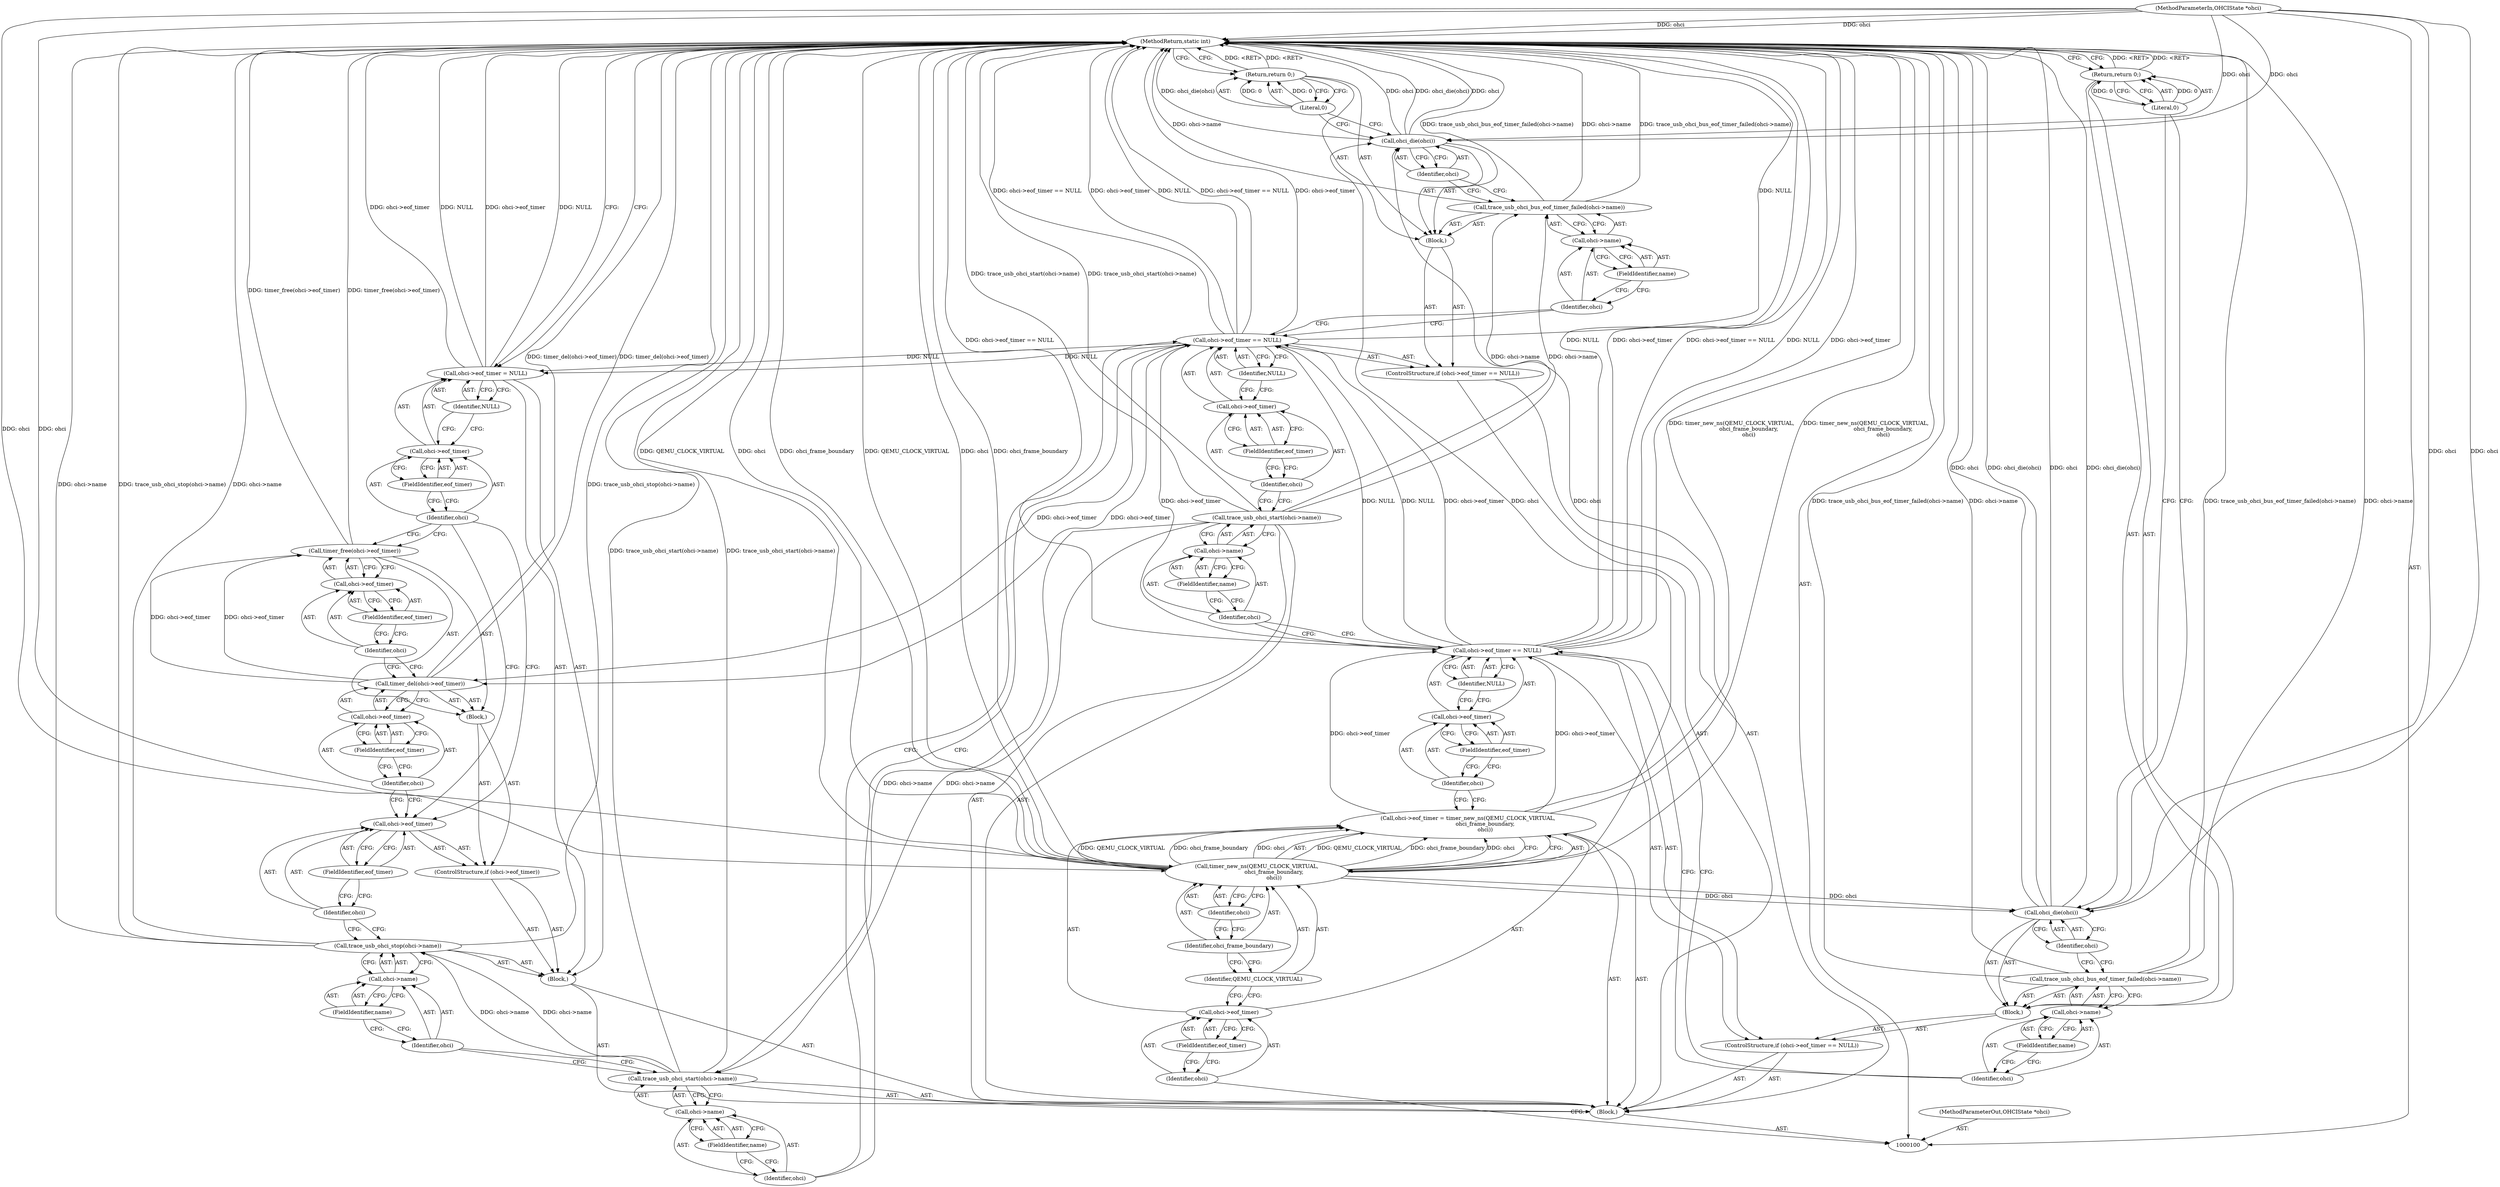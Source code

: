 digraph "1_qemu_fa1298c2d623522eda7b4f1f721fcb935abb7360" {
"1000172" [label="(MethodReturn,static int)"];
"1000101" [label="(MethodParameterIn,OHCIState *ohci)"];
"1000224" [label="(MethodParameterOut,OHCIState *ohci)"];
"1000127" [label="(Call,ohci->name)"];
"1000128" [label="(Identifier,ohci)"];
"1000129" [label="(FieldIdentifier,name)"];
"1000126" [label="(Call,trace_usb_ohci_start(ohci->name))"];
"1000134" [label="(FieldIdentifier,eof_timer)"];
"1000135" [label="(Identifier,NULL)"];
"1000136" [label="(Block,)"];
"1000130" [label="(ControlStructure,if (ohci->eof_timer == NULL))"];
"1000131" [label="(Call,ohci->eof_timer == NULL)"];
"1000132" [label="(Call,ohci->eof_timer)"];
"1000133" [label="(Identifier,ohci)"];
"1000138" [label="(Call,ohci->name)"];
"1000139" [label="(Identifier,ohci)"];
"1000140" [label="(FieldIdentifier,name)"];
"1000137" [label="(Call,trace_usb_ohci_bus_eof_timer_failed(ohci->name))"];
"1000142" [label="(Identifier,ohci)"];
"1000141" [label="(Call,ohci_die(ohci))"];
"1000144" [label="(Literal,0)"];
"1000143" [label="(Return,return 0;)"];
"1000102" [label="(Block,)"];
"1000146" [label="(Call,ohci->name)"];
"1000147" [label="(Identifier,ohci)"];
"1000148" [label="(FieldIdentifier,name)"];
"1000145" [label="(Call,trace_usb_ohci_start(ohci->name))"];
"1000149" [label="(Block,)"];
"1000151" [label="(Call,ohci->name)"];
"1000152" [label="(Identifier,ohci)"];
"1000153" [label="(FieldIdentifier,name)"];
"1000150" [label="(Call,trace_usb_ohci_stop(ohci->name))"];
"1000157" [label="(FieldIdentifier,eof_timer)"];
"1000158" [label="(Block,)"];
"1000154" [label="(ControlStructure,if (ohci->eof_timer))"];
"1000155" [label="(Call,ohci->eof_timer)"];
"1000156" [label="(Identifier,ohci)"];
"1000160" [label="(Call,ohci->eof_timer)"];
"1000161" [label="(Identifier,ohci)"];
"1000162" [label="(FieldIdentifier,eof_timer)"];
"1000159" [label="(Call,timer_del(ohci->eof_timer))"];
"1000164" [label="(Call,ohci->eof_timer)"];
"1000165" [label="(Identifier,ohci)"];
"1000166" [label="(FieldIdentifier,eof_timer)"];
"1000163" [label="(Call,timer_free(ohci->eof_timer))"];
"1000106" [label="(FieldIdentifier,eof_timer)"];
"1000107" [label="(Call,timer_new_ns(QEMU_CLOCK_VIRTUAL,\n                    ohci_frame_boundary,\n                    ohci))"];
"1000108" [label="(Identifier,QEMU_CLOCK_VIRTUAL)"];
"1000103" [label="(Call,ohci->eof_timer = timer_new_ns(QEMU_CLOCK_VIRTUAL,\n                    ohci_frame_boundary,\n                    ohci))"];
"1000104" [label="(Call,ohci->eof_timer)"];
"1000105" [label="(Identifier,ohci)"];
"1000170" [label="(FieldIdentifier,eof_timer)"];
"1000171" [label="(Identifier,NULL)"];
"1000167" [label="(Call,ohci->eof_timer = NULL)"];
"1000168" [label="(Call,ohci->eof_timer)"];
"1000169" [label="(Identifier,ohci)"];
"1000109" [label="(Identifier,ohci_frame_boundary)"];
"1000110" [label="(Identifier,ohci)"];
"1000115" [label="(FieldIdentifier,eof_timer)"];
"1000116" [label="(Identifier,NULL)"];
"1000117" [label="(Block,)"];
"1000111" [label="(ControlStructure,if (ohci->eof_timer == NULL))"];
"1000112" [label="(Call,ohci->eof_timer == NULL)"];
"1000113" [label="(Call,ohci->eof_timer)"];
"1000114" [label="(Identifier,ohci)"];
"1000119" [label="(Call,ohci->name)"];
"1000120" [label="(Identifier,ohci)"];
"1000121" [label="(FieldIdentifier,name)"];
"1000118" [label="(Call,trace_usb_ohci_bus_eof_timer_failed(ohci->name))"];
"1000123" [label="(Identifier,ohci)"];
"1000122" [label="(Call,ohci_die(ohci))"];
"1000125" [label="(Literal,0)"];
"1000124" [label="(Return,return 0;)"];
"1000172" -> "1000100"  [label="AST: "];
"1000172" -> "1000124"  [label="CFG: "];
"1000172" -> "1000143"  [label="CFG: "];
"1000172" -> "1000167"  [label="CFG: "];
"1000124" -> "1000172"  [label="DDG: <RET>"];
"1000159" -> "1000172"  [label="DDG: timer_del(ohci->eof_timer)"];
"1000141" -> "1000172"  [label="DDG: ohci"];
"1000141" -> "1000172"  [label="DDG: ohci_die(ohci)"];
"1000107" -> "1000172"  [label="DDG: QEMU_CLOCK_VIRTUAL"];
"1000107" -> "1000172"  [label="DDG: ohci"];
"1000107" -> "1000172"  [label="DDG: ohci_frame_boundary"];
"1000118" -> "1000172"  [label="DDG: trace_usb_ohci_bus_eof_timer_failed(ohci->name)"];
"1000118" -> "1000172"  [label="DDG: ohci->name"];
"1000112" -> "1000172"  [label="DDG: ohci->eof_timer == NULL"];
"1000112" -> "1000172"  [label="DDG: NULL"];
"1000112" -> "1000172"  [label="DDG: ohci->eof_timer"];
"1000150" -> "1000172"  [label="DDG: trace_usb_ohci_stop(ohci->name)"];
"1000150" -> "1000172"  [label="DDG: ohci->name"];
"1000137" -> "1000172"  [label="DDG: ohci->name"];
"1000137" -> "1000172"  [label="DDG: trace_usb_ohci_bus_eof_timer_failed(ohci->name)"];
"1000163" -> "1000172"  [label="DDG: timer_free(ohci->eof_timer)"];
"1000131" -> "1000172"  [label="DDG: ohci->eof_timer == NULL"];
"1000131" -> "1000172"  [label="DDG: ohci->eof_timer"];
"1000131" -> "1000172"  [label="DDG: NULL"];
"1000167" -> "1000172"  [label="DDG: ohci->eof_timer"];
"1000167" -> "1000172"  [label="DDG: NULL"];
"1000126" -> "1000172"  [label="DDG: trace_usb_ohci_start(ohci->name)"];
"1000103" -> "1000172"  [label="DDG: timer_new_ns(QEMU_CLOCK_VIRTUAL,\n                    ohci_frame_boundary,\n                    ohci)"];
"1000122" -> "1000172"  [label="DDG: ohci"];
"1000122" -> "1000172"  [label="DDG: ohci_die(ohci)"];
"1000101" -> "1000172"  [label="DDG: ohci"];
"1000145" -> "1000172"  [label="DDG: trace_usb_ohci_start(ohci->name)"];
"1000143" -> "1000172"  [label="DDG: <RET>"];
"1000101" -> "1000100"  [label="AST: "];
"1000101" -> "1000172"  [label="DDG: ohci"];
"1000101" -> "1000107"  [label="DDG: ohci"];
"1000101" -> "1000122"  [label="DDG: ohci"];
"1000101" -> "1000141"  [label="DDG: ohci"];
"1000224" -> "1000100"  [label="AST: "];
"1000127" -> "1000126"  [label="AST: "];
"1000127" -> "1000129"  [label="CFG: "];
"1000128" -> "1000127"  [label="AST: "];
"1000129" -> "1000127"  [label="AST: "];
"1000126" -> "1000127"  [label="CFG: "];
"1000128" -> "1000127"  [label="AST: "];
"1000128" -> "1000112"  [label="CFG: "];
"1000129" -> "1000128"  [label="CFG: "];
"1000129" -> "1000127"  [label="AST: "];
"1000129" -> "1000128"  [label="CFG: "];
"1000127" -> "1000129"  [label="CFG: "];
"1000126" -> "1000102"  [label="AST: "];
"1000126" -> "1000127"  [label="CFG: "];
"1000127" -> "1000126"  [label="AST: "];
"1000133" -> "1000126"  [label="CFG: "];
"1000126" -> "1000172"  [label="DDG: trace_usb_ohci_start(ohci->name)"];
"1000126" -> "1000137"  [label="DDG: ohci->name"];
"1000126" -> "1000145"  [label="DDG: ohci->name"];
"1000134" -> "1000132"  [label="AST: "];
"1000134" -> "1000133"  [label="CFG: "];
"1000132" -> "1000134"  [label="CFG: "];
"1000135" -> "1000131"  [label="AST: "];
"1000135" -> "1000132"  [label="CFG: "];
"1000131" -> "1000135"  [label="CFG: "];
"1000136" -> "1000130"  [label="AST: "];
"1000137" -> "1000136"  [label="AST: "];
"1000141" -> "1000136"  [label="AST: "];
"1000143" -> "1000136"  [label="AST: "];
"1000130" -> "1000102"  [label="AST: "];
"1000131" -> "1000130"  [label="AST: "];
"1000136" -> "1000130"  [label="AST: "];
"1000131" -> "1000130"  [label="AST: "];
"1000131" -> "1000135"  [label="CFG: "];
"1000132" -> "1000131"  [label="AST: "];
"1000135" -> "1000131"  [label="AST: "];
"1000139" -> "1000131"  [label="CFG: "];
"1000147" -> "1000131"  [label="CFG: "];
"1000131" -> "1000172"  [label="DDG: ohci->eof_timer == NULL"];
"1000131" -> "1000172"  [label="DDG: ohci->eof_timer"];
"1000131" -> "1000172"  [label="DDG: NULL"];
"1000112" -> "1000131"  [label="DDG: ohci->eof_timer"];
"1000112" -> "1000131"  [label="DDG: NULL"];
"1000131" -> "1000159"  [label="DDG: ohci->eof_timer"];
"1000131" -> "1000167"  [label="DDG: NULL"];
"1000132" -> "1000131"  [label="AST: "];
"1000132" -> "1000134"  [label="CFG: "];
"1000133" -> "1000132"  [label="AST: "];
"1000134" -> "1000132"  [label="AST: "];
"1000135" -> "1000132"  [label="CFG: "];
"1000133" -> "1000132"  [label="AST: "];
"1000133" -> "1000126"  [label="CFG: "];
"1000134" -> "1000133"  [label="CFG: "];
"1000138" -> "1000137"  [label="AST: "];
"1000138" -> "1000140"  [label="CFG: "];
"1000139" -> "1000138"  [label="AST: "];
"1000140" -> "1000138"  [label="AST: "];
"1000137" -> "1000138"  [label="CFG: "];
"1000139" -> "1000138"  [label="AST: "];
"1000139" -> "1000131"  [label="CFG: "];
"1000140" -> "1000139"  [label="CFG: "];
"1000140" -> "1000138"  [label="AST: "];
"1000140" -> "1000139"  [label="CFG: "];
"1000138" -> "1000140"  [label="CFG: "];
"1000137" -> "1000136"  [label="AST: "];
"1000137" -> "1000138"  [label="CFG: "];
"1000138" -> "1000137"  [label="AST: "];
"1000142" -> "1000137"  [label="CFG: "];
"1000137" -> "1000172"  [label="DDG: ohci->name"];
"1000137" -> "1000172"  [label="DDG: trace_usb_ohci_bus_eof_timer_failed(ohci->name)"];
"1000126" -> "1000137"  [label="DDG: ohci->name"];
"1000142" -> "1000141"  [label="AST: "];
"1000142" -> "1000137"  [label="CFG: "];
"1000141" -> "1000142"  [label="CFG: "];
"1000141" -> "1000136"  [label="AST: "];
"1000141" -> "1000142"  [label="CFG: "];
"1000142" -> "1000141"  [label="AST: "];
"1000144" -> "1000141"  [label="CFG: "];
"1000141" -> "1000172"  [label="DDG: ohci"];
"1000141" -> "1000172"  [label="DDG: ohci_die(ohci)"];
"1000107" -> "1000141"  [label="DDG: ohci"];
"1000101" -> "1000141"  [label="DDG: ohci"];
"1000144" -> "1000143"  [label="AST: "];
"1000144" -> "1000141"  [label="CFG: "];
"1000143" -> "1000144"  [label="CFG: "];
"1000144" -> "1000143"  [label="DDG: 0"];
"1000143" -> "1000136"  [label="AST: "];
"1000143" -> "1000144"  [label="CFG: "];
"1000144" -> "1000143"  [label="AST: "];
"1000172" -> "1000143"  [label="CFG: "];
"1000143" -> "1000172"  [label="DDG: <RET>"];
"1000144" -> "1000143"  [label="DDG: 0"];
"1000102" -> "1000100"  [label="AST: "];
"1000103" -> "1000102"  [label="AST: "];
"1000111" -> "1000102"  [label="AST: "];
"1000126" -> "1000102"  [label="AST: "];
"1000130" -> "1000102"  [label="AST: "];
"1000145" -> "1000102"  [label="AST: "];
"1000149" -> "1000102"  [label="AST: "];
"1000146" -> "1000145"  [label="AST: "];
"1000146" -> "1000148"  [label="CFG: "];
"1000147" -> "1000146"  [label="AST: "];
"1000148" -> "1000146"  [label="AST: "];
"1000145" -> "1000146"  [label="CFG: "];
"1000147" -> "1000146"  [label="AST: "];
"1000147" -> "1000131"  [label="CFG: "];
"1000148" -> "1000147"  [label="CFG: "];
"1000148" -> "1000146"  [label="AST: "];
"1000148" -> "1000147"  [label="CFG: "];
"1000146" -> "1000148"  [label="CFG: "];
"1000145" -> "1000102"  [label="AST: "];
"1000145" -> "1000146"  [label="CFG: "];
"1000146" -> "1000145"  [label="AST: "];
"1000152" -> "1000145"  [label="CFG: "];
"1000145" -> "1000172"  [label="DDG: trace_usb_ohci_start(ohci->name)"];
"1000126" -> "1000145"  [label="DDG: ohci->name"];
"1000145" -> "1000150"  [label="DDG: ohci->name"];
"1000149" -> "1000102"  [label="AST: "];
"1000150" -> "1000149"  [label="AST: "];
"1000154" -> "1000149"  [label="AST: "];
"1000167" -> "1000149"  [label="AST: "];
"1000151" -> "1000150"  [label="AST: "];
"1000151" -> "1000153"  [label="CFG: "];
"1000152" -> "1000151"  [label="AST: "];
"1000153" -> "1000151"  [label="AST: "];
"1000150" -> "1000151"  [label="CFG: "];
"1000152" -> "1000151"  [label="AST: "];
"1000152" -> "1000145"  [label="CFG: "];
"1000153" -> "1000152"  [label="CFG: "];
"1000153" -> "1000151"  [label="AST: "];
"1000153" -> "1000152"  [label="CFG: "];
"1000151" -> "1000153"  [label="CFG: "];
"1000150" -> "1000149"  [label="AST: "];
"1000150" -> "1000151"  [label="CFG: "];
"1000151" -> "1000150"  [label="AST: "];
"1000156" -> "1000150"  [label="CFG: "];
"1000150" -> "1000172"  [label="DDG: trace_usb_ohci_stop(ohci->name)"];
"1000150" -> "1000172"  [label="DDG: ohci->name"];
"1000145" -> "1000150"  [label="DDG: ohci->name"];
"1000157" -> "1000155"  [label="AST: "];
"1000157" -> "1000156"  [label="CFG: "];
"1000155" -> "1000157"  [label="CFG: "];
"1000158" -> "1000154"  [label="AST: "];
"1000159" -> "1000158"  [label="AST: "];
"1000163" -> "1000158"  [label="AST: "];
"1000154" -> "1000149"  [label="AST: "];
"1000155" -> "1000154"  [label="AST: "];
"1000158" -> "1000154"  [label="AST: "];
"1000155" -> "1000154"  [label="AST: "];
"1000155" -> "1000157"  [label="CFG: "];
"1000156" -> "1000155"  [label="AST: "];
"1000157" -> "1000155"  [label="AST: "];
"1000161" -> "1000155"  [label="CFG: "];
"1000169" -> "1000155"  [label="CFG: "];
"1000156" -> "1000155"  [label="AST: "];
"1000156" -> "1000150"  [label="CFG: "];
"1000157" -> "1000156"  [label="CFG: "];
"1000160" -> "1000159"  [label="AST: "];
"1000160" -> "1000162"  [label="CFG: "];
"1000161" -> "1000160"  [label="AST: "];
"1000162" -> "1000160"  [label="AST: "];
"1000159" -> "1000160"  [label="CFG: "];
"1000161" -> "1000160"  [label="AST: "];
"1000161" -> "1000155"  [label="CFG: "];
"1000162" -> "1000161"  [label="CFG: "];
"1000162" -> "1000160"  [label="AST: "];
"1000162" -> "1000161"  [label="CFG: "];
"1000160" -> "1000162"  [label="CFG: "];
"1000159" -> "1000158"  [label="AST: "];
"1000159" -> "1000160"  [label="CFG: "];
"1000160" -> "1000159"  [label="AST: "];
"1000165" -> "1000159"  [label="CFG: "];
"1000159" -> "1000172"  [label="DDG: timer_del(ohci->eof_timer)"];
"1000131" -> "1000159"  [label="DDG: ohci->eof_timer"];
"1000159" -> "1000163"  [label="DDG: ohci->eof_timer"];
"1000164" -> "1000163"  [label="AST: "];
"1000164" -> "1000166"  [label="CFG: "];
"1000165" -> "1000164"  [label="AST: "];
"1000166" -> "1000164"  [label="AST: "];
"1000163" -> "1000164"  [label="CFG: "];
"1000165" -> "1000164"  [label="AST: "];
"1000165" -> "1000159"  [label="CFG: "];
"1000166" -> "1000165"  [label="CFG: "];
"1000166" -> "1000164"  [label="AST: "];
"1000166" -> "1000165"  [label="CFG: "];
"1000164" -> "1000166"  [label="CFG: "];
"1000163" -> "1000158"  [label="AST: "];
"1000163" -> "1000164"  [label="CFG: "];
"1000164" -> "1000163"  [label="AST: "];
"1000169" -> "1000163"  [label="CFG: "];
"1000163" -> "1000172"  [label="DDG: timer_free(ohci->eof_timer)"];
"1000159" -> "1000163"  [label="DDG: ohci->eof_timer"];
"1000106" -> "1000104"  [label="AST: "];
"1000106" -> "1000105"  [label="CFG: "];
"1000104" -> "1000106"  [label="CFG: "];
"1000107" -> "1000103"  [label="AST: "];
"1000107" -> "1000110"  [label="CFG: "];
"1000108" -> "1000107"  [label="AST: "];
"1000109" -> "1000107"  [label="AST: "];
"1000110" -> "1000107"  [label="AST: "];
"1000103" -> "1000107"  [label="CFG: "];
"1000107" -> "1000172"  [label="DDG: QEMU_CLOCK_VIRTUAL"];
"1000107" -> "1000172"  [label="DDG: ohci"];
"1000107" -> "1000172"  [label="DDG: ohci_frame_boundary"];
"1000107" -> "1000103"  [label="DDG: QEMU_CLOCK_VIRTUAL"];
"1000107" -> "1000103"  [label="DDG: ohci_frame_boundary"];
"1000107" -> "1000103"  [label="DDG: ohci"];
"1000101" -> "1000107"  [label="DDG: ohci"];
"1000107" -> "1000122"  [label="DDG: ohci"];
"1000107" -> "1000141"  [label="DDG: ohci"];
"1000108" -> "1000107"  [label="AST: "];
"1000108" -> "1000104"  [label="CFG: "];
"1000109" -> "1000108"  [label="CFG: "];
"1000103" -> "1000102"  [label="AST: "];
"1000103" -> "1000107"  [label="CFG: "];
"1000104" -> "1000103"  [label="AST: "];
"1000107" -> "1000103"  [label="AST: "];
"1000114" -> "1000103"  [label="CFG: "];
"1000103" -> "1000172"  [label="DDG: timer_new_ns(QEMU_CLOCK_VIRTUAL,\n                    ohci_frame_boundary,\n                    ohci)"];
"1000107" -> "1000103"  [label="DDG: QEMU_CLOCK_VIRTUAL"];
"1000107" -> "1000103"  [label="DDG: ohci_frame_boundary"];
"1000107" -> "1000103"  [label="DDG: ohci"];
"1000103" -> "1000112"  [label="DDG: ohci->eof_timer"];
"1000104" -> "1000103"  [label="AST: "];
"1000104" -> "1000106"  [label="CFG: "];
"1000105" -> "1000104"  [label="AST: "];
"1000106" -> "1000104"  [label="AST: "];
"1000108" -> "1000104"  [label="CFG: "];
"1000105" -> "1000104"  [label="AST: "];
"1000105" -> "1000100"  [label="CFG: "];
"1000106" -> "1000105"  [label="CFG: "];
"1000170" -> "1000168"  [label="AST: "];
"1000170" -> "1000169"  [label="CFG: "];
"1000168" -> "1000170"  [label="CFG: "];
"1000171" -> "1000167"  [label="AST: "];
"1000171" -> "1000168"  [label="CFG: "];
"1000167" -> "1000171"  [label="CFG: "];
"1000167" -> "1000149"  [label="AST: "];
"1000167" -> "1000171"  [label="CFG: "];
"1000168" -> "1000167"  [label="AST: "];
"1000171" -> "1000167"  [label="AST: "];
"1000172" -> "1000167"  [label="CFG: "];
"1000167" -> "1000172"  [label="DDG: ohci->eof_timer"];
"1000167" -> "1000172"  [label="DDG: NULL"];
"1000131" -> "1000167"  [label="DDG: NULL"];
"1000168" -> "1000167"  [label="AST: "];
"1000168" -> "1000170"  [label="CFG: "];
"1000169" -> "1000168"  [label="AST: "];
"1000170" -> "1000168"  [label="AST: "];
"1000171" -> "1000168"  [label="CFG: "];
"1000169" -> "1000168"  [label="AST: "];
"1000169" -> "1000163"  [label="CFG: "];
"1000169" -> "1000155"  [label="CFG: "];
"1000170" -> "1000169"  [label="CFG: "];
"1000109" -> "1000107"  [label="AST: "];
"1000109" -> "1000108"  [label="CFG: "];
"1000110" -> "1000109"  [label="CFG: "];
"1000110" -> "1000107"  [label="AST: "];
"1000110" -> "1000109"  [label="CFG: "];
"1000107" -> "1000110"  [label="CFG: "];
"1000115" -> "1000113"  [label="AST: "];
"1000115" -> "1000114"  [label="CFG: "];
"1000113" -> "1000115"  [label="CFG: "];
"1000116" -> "1000112"  [label="AST: "];
"1000116" -> "1000113"  [label="CFG: "];
"1000112" -> "1000116"  [label="CFG: "];
"1000117" -> "1000111"  [label="AST: "];
"1000118" -> "1000117"  [label="AST: "];
"1000122" -> "1000117"  [label="AST: "];
"1000124" -> "1000117"  [label="AST: "];
"1000111" -> "1000102"  [label="AST: "];
"1000112" -> "1000111"  [label="AST: "];
"1000117" -> "1000111"  [label="AST: "];
"1000112" -> "1000111"  [label="AST: "];
"1000112" -> "1000116"  [label="CFG: "];
"1000113" -> "1000112"  [label="AST: "];
"1000116" -> "1000112"  [label="AST: "];
"1000120" -> "1000112"  [label="CFG: "];
"1000128" -> "1000112"  [label="CFG: "];
"1000112" -> "1000172"  [label="DDG: ohci->eof_timer == NULL"];
"1000112" -> "1000172"  [label="DDG: NULL"];
"1000112" -> "1000172"  [label="DDG: ohci->eof_timer"];
"1000103" -> "1000112"  [label="DDG: ohci->eof_timer"];
"1000112" -> "1000131"  [label="DDG: ohci->eof_timer"];
"1000112" -> "1000131"  [label="DDG: NULL"];
"1000113" -> "1000112"  [label="AST: "];
"1000113" -> "1000115"  [label="CFG: "];
"1000114" -> "1000113"  [label="AST: "];
"1000115" -> "1000113"  [label="AST: "];
"1000116" -> "1000113"  [label="CFG: "];
"1000114" -> "1000113"  [label="AST: "];
"1000114" -> "1000103"  [label="CFG: "];
"1000115" -> "1000114"  [label="CFG: "];
"1000119" -> "1000118"  [label="AST: "];
"1000119" -> "1000121"  [label="CFG: "];
"1000120" -> "1000119"  [label="AST: "];
"1000121" -> "1000119"  [label="AST: "];
"1000118" -> "1000119"  [label="CFG: "];
"1000120" -> "1000119"  [label="AST: "];
"1000120" -> "1000112"  [label="CFG: "];
"1000121" -> "1000120"  [label="CFG: "];
"1000121" -> "1000119"  [label="AST: "];
"1000121" -> "1000120"  [label="CFG: "];
"1000119" -> "1000121"  [label="CFG: "];
"1000118" -> "1000117"  [label="AST: "];
"1000118" -> "1000119"  [label="CFG: "];
"1000119" -> "1000118"  [label="AST: "];
"1000123" -> "1000118"  [label="CFG: "];
"1000118" -> "1000172"  [label="DDG: trace_usb_ohci_bus_eof_timer_failed(ohci->name)"];
"1000118" -> "1000172"  [label="DDG: ohci->name"];
"1000123" -> "1000122"  [label="AST: "];
"1000123" -> "1000118"  [label="CFG: "];
"1000122" -> "1000123"  [label="CFG: "];
"1000122" -> "1000117"  [label="AST: "];
"1000122" -> "1000123"  [label="CFG: "];
"1000123" -> "1000122"  [label="AST: "];
"1000125" -> "1000122"  [label="CFG: "];
"1000122" -> "1000172"  [label="DDG: ohci"];
"1000122" -> "1000172"  [label="DDG: ohci_die(ohci)"];
"1000107" -> "1000122"  [label="DDG: ohci"];
"1000101" -> "1000122"  [label="DDG: ohci"];
"1000125" -> "1000124"  [label="AST: "];
"1000125" -> "1000122"  [label="CFG: "];
"1000124" -> "1000125"  [label="CFG: "];
"1000125" -> "1000124"  [label="DDG: 0"];
"1000124" -> "1000117"  [label="AST: "];
"1000124" -> "1000125"  [label="CFG: "];
"1000125" -> "1000124"  [label="AST: "];
"1000172" -> "1000124"  [label="CFG: "];
"1000124" -> "1000172"  [label="DDG: <RET>"];
"1000125" -> "1000124"  [label="DDG: 0"];
}
